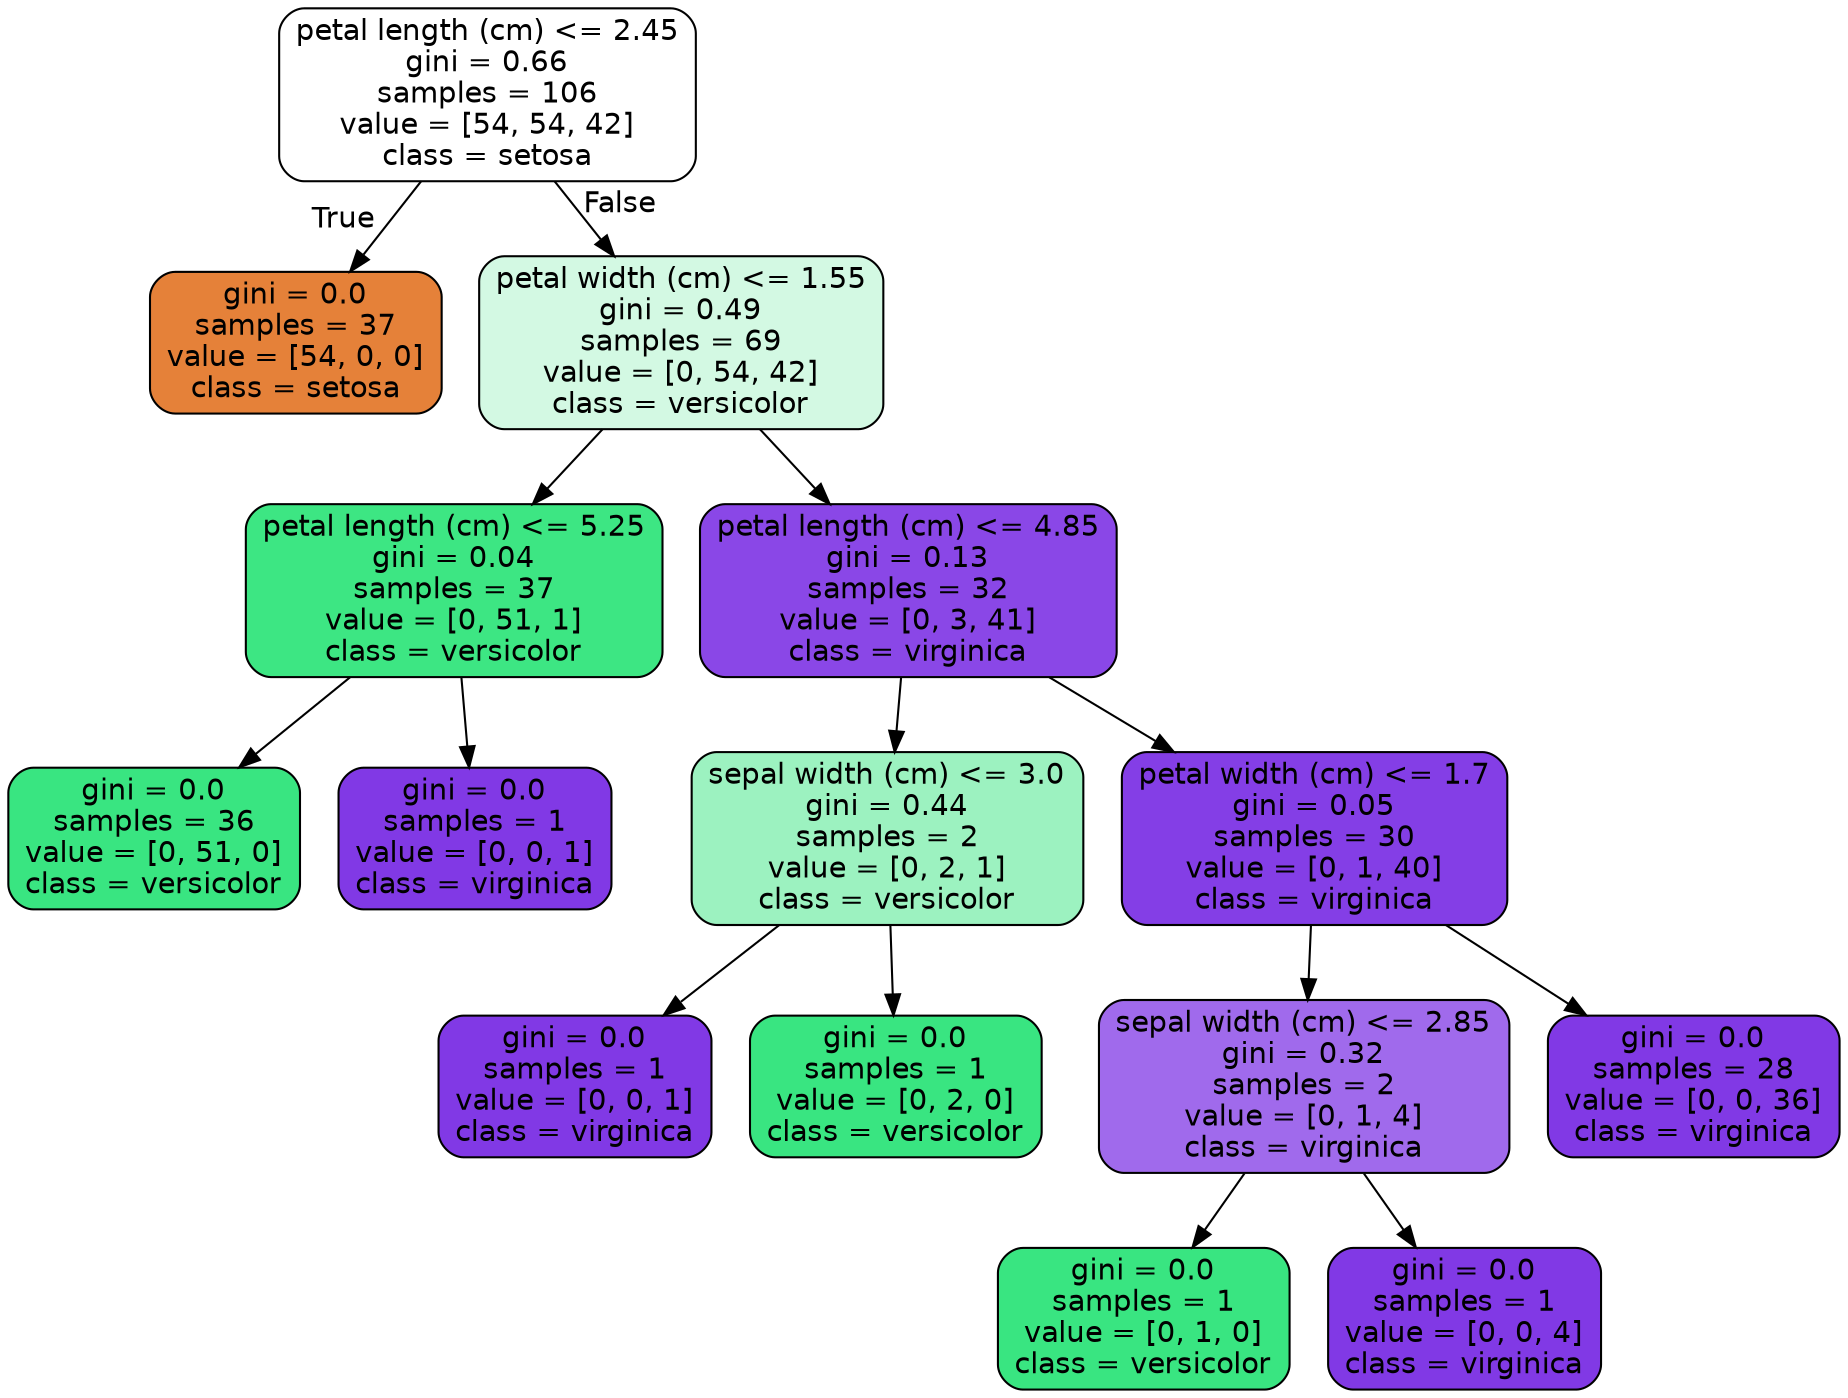 digraph Tree {
node [shape=box, style="filled, rounded", color="black", fontname="helvetica"] ;
edge [fontname="helvetica"] ;
0 [label="petal length (cm) <= 2.45\ngini = 0.66\nsamples = 106\nvalue = [54, 54, 42]\nclass = setosa", fillcolor="#ffffff"] ;
1 [label="gini = 0.0\nsamples = 37\nvalue = [54, 0, 0]\nclass = setosa", fillcolor="#e58139"] ;
0 -> 1 [labeldistance=2.5, labelangle=45, headlabel="True"] ;
2 [label="petal width (cm) <= 1.55\ngini = 0.49\nsamples = 69\nvalue = [0, 54, 42]\nclass = versicolor", fillcolor="#d3f9e3"] ;
0 -> 2 [labeldistance=2.5, labelangle=-45, headlabel="False"] ;
3 [label="petal length (cm) <= 5.25\ngini = 0.04\nsamples = 37\nvalue = [0, 51, 1]\nclass = versicolor", fillcolor="#3de683"] ;
2 -> 3 ;
4 [label="gini = 0.0\nsamples = 36\nvalue = [0, 51, 0]\nclass = versicolor", fillcolor="#39e581"] ;
3 -> 4 ;
5 [label="gini = 0.0\nsamples = 1\nvalue = [0, 0, 1]\nclass = virginica", fillcolor="#8139e5"] ;
3 -> 5 ;
6 [label="petal length (cm) <= 4.85\ngini = 0.13\nsamples = 32\nvalue = [0, 3, 41]\nclass = virginica", fillcolor="#8a47e7"] ;
2 -> 6 ;
7 [label="sepal width (cm) <= 3.0\ngini = 0.44\nsamples = 2\nvalue = [0, 2, 1]\nclass = versicolor", fillcolor="#9cf2c0"] ;
6 -> 7 ;
8 [label="gini = 0.0\nsamples = 1\nvalue = [0, 0, 1]\nclass = virginica", fillcolor="#8139e5"] ;
7 -> 8 ;
9 [label="gini = 0.0\nsamples = 1\nvalue = [0, 2, 0]\nclass = versicolor", fillcolor="#39e581"] ;
7 -> 9 ;
10 [label="petal width (cm) <= 1.7\ngini = 0.05\nsamples = 30\nvalue = [0, 1, 40]\nclass = virginica", fillcolor="#843ee6"] ;
6 -> 10 ;
11 [label="sepal width (cm) <= 2.85\ngini = 0.32\nsamples = 2\nvalue = [0, 1, 4]\nclass = virginica", fillcolor="#a06aec"] ;
10 -> 11 ;
12 [label="gini = 0.0\nsamples = 1\nvalue = [0, 1, 0]\nclass = versicolor", fillcolor="#39e581"] ;
11 -> 12 ;
13 [label="gini = 0.0\nsamples = 1\nvalue = [0, 0, 4]\nclass = virginica", fillcolor="#8139e5"] ;
11 -> 13 ;
14 [label="gini = 0.0\nsamples = 28\nvalue = [0, 0, 36]\nclass = virginica", fillcolor="#8139e5"] ;
10 -> 14 ;
}
